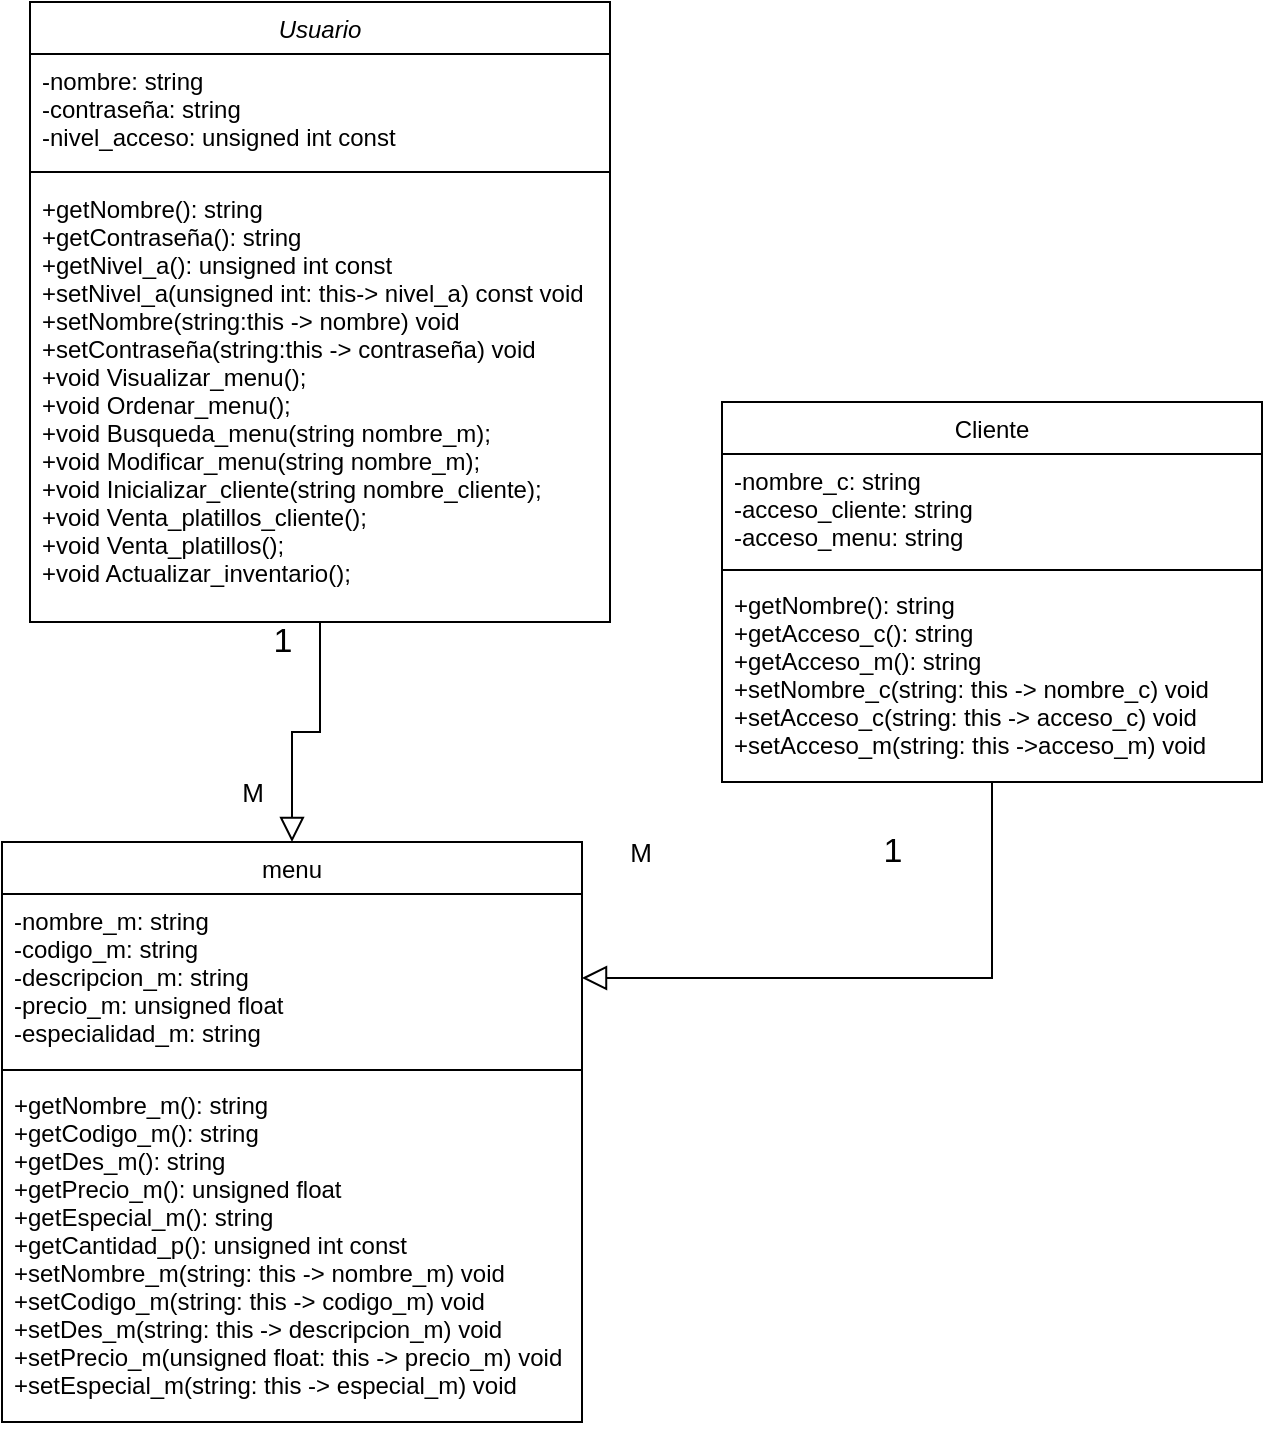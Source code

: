 <mxfile version="20.8.10" type="device"><diagram id="C5RBs43oDa-KdzZeNtuy" name="Page-1"><mxGraphModel dx="282" dy="606" grid="1" gridSize="10" guides="1" tooltips="1" connect="1" arrows="1" fold="1" page="1" pageScale="1" pageWidth="827" pageHeight="1169" math="0" shadow="0"><root><mxCell id="WIyWlLk6GJQsqaUBKTNV-0"/><mxCell id="WIyWlLk6GJQsqaUBKTNV-1" parent="WIyWlLk6GJQsqaUBKTNV-0"/><mxCell id="zkfFHV4jXpPFQw0GAbJ--0" value="Usuario" style="swimlane;fontStyle=2;align=center;verticalAlign=top;childLayout=stackLayout;horizontal=1;startSize=26;horizontalStack=0;resizeParent=1;resizeLast=0;collapsible=1;marginBottom=0;rounded=0;shadow=0;strokeWidth=1;" parent="WIyWlLk6GJQsqaUBKTNV-1" vertex="1"><mxGeometry x="124" y="30" width="290" height="310" as="geometry"><mxRectangle x="230" y="140" width="160" height="26" as="alternateBounds"/></mxGeometry></mxCell><mxCell id="zkfFHV4jXpPFQw0GAbJ--1" value="-nombre: string&#10;-contraseña: string&#10;-nivel_acceso: unsigned int const&#10;&#10;" style="text;align=left;verticalAlign=top;spacingLeft=4;spacingRight=4;overflow=hidden;rotatable=0;points=[[0,0.5],[1,0.5]];portConstraint=eastwest;" parent="zkfFHV4jXpPFQw0GAbJ--0" vertex="1"><mxGeometry y="26" width="290" height="54" as="geometry"/></mxCell><mxCell id="zkfFHV4jXpPFQw0GAbJ--4" value="" style="line;html=1;strokeWidth=1;align=left;verticalAlign=middle;spacingTop=-1;spacingLeft=3;spacingRight=3;rotatable=0;labelPosition=right;points=[];portConstraint=eastwest;" parent="zkfFHV4jXpPFQw0GAbJ--0" vertex="1"><mxGeometry y="80" width="290" height="10" as="geometry"/></mxCell><mxCell id="zkfFHV4jXpPFQw0GAbJ--5" value="+getNombre(): string&#10;+getContraseña(): string&#10;+getNivel_a(): unsigned int const&#10;+setNivel_a(unsigned int: this-&gt; nivel_a) const void &#10;+setNombre(string:this -&gt; nombre) void&#10;+setContraseña(string:this -&gt; contraseña) void&#10;+void Visualizar_menu();&#10;+void Ordenar_menu();&#10;+void Busqueda_menu(string nombre_m);&#10;+void Modificar_menu(string nombre_m);&#10;+void Inicializar_cliente(string nombre_cliente);&#10;+void Venta_platillos_cliente();&#10;+void Venta_platillos();&#10;+void Actualizar_inventario();&#10;" style="text;align=left;verticalAlign=top;spacingLeft=4;spacingRight=4;overflow=hidden;rotatable=0;points=[[0,0.5],[1,0.5]];portConstraint=eastwest;" parent="zkfFHV4jXpPFQw0GAbJ--0" vertex="1"><mxGeometry y="90" width="290" height="220" as="geometry"/></mxCell><mxCell id="zkfFHV4jXpPFQw0GAbJ--6" value="menu" style="swimlane;fontStyle=0;align=center;verticalAlign=top;childLayout=stackLayout;horizontal=1;startSize=26;horizontalStack=0;resizeParent=1;resizeLast=0;collapsible=1;marginBottom=0;rounded=0;shadow=0;strokeWidth=1;" parent="WIyWlLk6GJQsqaUBKTNV-1" vertex="1"><mxGeometry x="110" y="450" width="290" height="290" as="geometry"><mxRectangle x="130" y="380" width="160" height="26" as="alternateBounds"/></mxGeometry></mxCell><mxCell id="zkfFHV4jXpPFQw0GAbJ--7" value="-nombre_m: string&#10;-codigo_m: string&#10;-descripcion_m: string&#10;-precio_m: unsigned float&#10;-especialidad_m: string&#10;" style="text;align=left;verticalAlign=top;spacingLeft=4;spacingRight=4;overflow=hidden;rotatable=0;points=[[0,0.5],[1,0.5]];portConstraint=eastwest;" parent="zkfFHV4jXpPFQw0GAbJ--6" vertex="1"><mxGeometry y="26" width="290" height="84" as="geometry"/></mxCell><mxCell id="zkfFHV4jXpPFQw0GAbJ--9" value="" style="line;html=1;strokeWidth=1;align=left;verticalAlign=middle;spacingTop=-1;spacingLeft=3;spacingRight=3;rotatable=0;labelPosition=right;points=[];portConstraint=eastwest;" parent="zkfFHV4jXpPFQw0GAbJ--6" vertex="1"><mxGeometry y="110" width="290" height="8" as="geometry"/></mxCell><mxCell id="zkfFHV4jXpPFQw0GAbJ--11" value="+getNombre_m(): string&#10;+getCodigo_m(): string&#10;+getDes_m(): string&#10;+getPrecio_m(): unsigned float&#10;+getEspecial_m(): string&#10;+getCantidad_p(): unsigned int const&#10;+setNombre_m(string: this -&gt; nombre_m) void &#10;+setCodigo_m(string: this -&gt; codigo_m) void&#10;+setDes_m(string: this -&gt; descripcion_m) void&#10;+setPrecio_m(unsigned float: this -&gt; precio_m) void&#10;+setEspecial_m(string: this -&gt; especial_m) void       " style="text;align=left;verticalAlign=top;spacingLeft=4;spacingRight=4;overflow=hidden;rotatable=0;points=[[0,0.5],[1,0.5]];portConstraint=eastwest;" parent="zkfFHV4jXpPFQw0GAbJ--6" vertex="1"><mxGeometry y="118" width="290" height="172" as="geometry"/></mxCell><mxCell id="zkfFHV4jXpPFQw0GAbJ--12" value="" style="endArrow=block;endSize=10;endFill=0;shadow=0;strokeWidth=1;rounded=0;edgeStyle=elbowEdgeStyle;elbow=vertical;strokeColor=default;" parent="WIyWlLk6GJQsqaUBKTNV-1" source="zkfFHV4jXpPFQw0GAbJ--0" target="zkfFHV4jXpPFQw0GAbJ--6" edge="1"><mxGeometry width="160" relative="1" as="geometry"><mxPoint x="200" y="203" as="sourcePoint"/><mxPoint x="200" y="203" as="targetPoint"/></mxGeometry></mxCell><mxCell id="zkfFHV4jXpPFQw0GAbJ--17" value="Cliente" style="swimlane;fontStyle=0;align=center;verticalAlign=top;childLayout=stackLayout;horizontal=1;startSize=26;horizontalStack=0;resizeParent=1;resizeLast=0;collapsible=1;marginBottom=0;rounded=0;shadow=0;strokeWidth=1;" parent="WIyWlLk6GJQsqaUBKTNV-1" vertex="1"><mxGeometry x="470" y="230" width="270" height="190" as="geometry"><mxRectangle x="550" y="140" width="160" height="26" as="alternateBounds"/></mxGeometry></mxCell><mxCell id="zkfFHV4jXpPFQw0GAbJ--21" value="-nombre_c: string&#10;-acceso_cliente: string&#10;-acceso_menu: string" style="text;align=left;verticalAlign=top;spacingLeft=4;spacingRight=4;overflow=hidden;rotatable=0;points=[[0,0.5],[1,0.5]];portConstraint=eastwest;rounded=0;shadow=0;html=0;" parent="zkfFHV4jXpPFQw0GAbJ--17" vertex="1"><mxGeometry y="26" width="270" height="54" as="geometry"/></mxCell><mxCell id="zkfFHV4jXpPFQw0GAbJ--23" value="" style="line;html=1;strokeWidth=1;align=left;verticalAlign=middle;spacingTop=-1;spacingLeft=3;spacingRight=3;rotatable=0;labelPosition=right;points=[];portConstraint=eastwest;" parent="zkfFHV4jXpPFQw0GAbJ--17" vertex="1"><mxGeometry y="80" width="270" height="8" as="geometry"/></mxCell><mxCell id="zkfFHV4jXpPFQw0GAbJ--24" value="+getNombre(): string&#10;+getAcceso_c(): string&#10;+getAcceso_m(): string&#10;+setNombre_c(string: this -&gt; nombre_c) void&#10;+setAcceso_c(string: this -&gt; acceso_c) void&#10;+setAcceso_m(string: this -&gt;acceso_m) void" style="text;align=left;verticalAlign=top;spacingLeft=4;spacingRight=4;overflow=hidden;rotatable=0;points=[[0,0.5],[1,0.5]];portConstraint=eastwest;" parent="zkfFHV4jXpPFQw0GAbJ--17" vertex="1"><mxGeometry y="88" width="270" height="92" as="geometry"/></mxCell><mxCell id="gHRTnPIW0xdIoWrprAOp-3" value="" style="endArrow=block;endSize=10;endFill=0;shadow=0;strokeWidth=1;rounded=0;edgeStyle=elbowEdgeStyle;elbow=vertical;strokeColor=default;exitX=0.5;exitY=1;exitDx=0;exitDy=0;entryX=1;entryY=0.5;entryDx=0;entryDy=0;" parent="WIyWlLk6GJQsqaUBKTNV-1" source="zkfFHV4jXpPFQw0GAbJ--17" target="zkfFHV4jXpPFQw0GAbJ--7" edge="1"><mxGeometry width="160" relative="1" as="geometry"><mxPoint x="265" y="460" as="sourcePoint"/><mxPoint x="279" y="350" as="targetPoint"/><Array as="points"><mxPoint x="520" y="518"/></Array></mxGeometry></mxCell><mxCell id="6-09EMFdZbKafeGVGBMV-1" value="&lt;font style=&quot;font-size: 17px;&quot;&gt;1&lt;/font&gt;" style="text;html=1;align=center;verticalAlign=middle;resizable=0;points=[];autosize=1;strokeColor=none;fillColor=none;" vertex="1" parent="WIyWlLk6GJQsqaUBKTNV-1"><mxGeometry x="235" y="335" width="30" height="30" as="geometry"/></mxCell><mxCell id="6-09EMFdZbKafeGVGBMV-2" value="&lt;font style=&quot;font-size: 17px;&quot;&gt;1&lt;/font&gt;" style="text;html=1;align=center;verticalAlign=middle;resizable=0;points=[];autosize=1;strokeColor=none;fillColor=none;" vertex="1" parent="WIyWlLk6GJQsqaUBKTNV-1"><mxGeometry x="540" y="440" width="30" height="30" as="geometry"/></mxCell><mxCell id="6-09EMFdZbKafeGVGBMV-3" value="&lt;font style=&quot;font-size: 13px;&quot;&gt;M&lt;/font&gt;" style="text;html=1;align=center;verticalAlign=middle;resizable=0;points=[];autosize=1;strokeColor=none;fillColor=none;" vertex="1" parent="WIyWlLk6GJQsqaUBKTNV-1"><mxGeometry x="220" y="410" width="30" height="30" as="geometry"/></mxCell><mxCell id="6-09EMFdZbKafeGVGBMV-4" value="&lt;font style=&quot;font-size: 13px;&quot;&gt;M&lt;/font&gt;" style="text;html=1;align=center;verticalAlign=middle;resizable=0;points=[];autosize=1;strokeColor=none;fillColor=none;" vertex="1" parent="WIyWlLk6GJQsqaUBKTNV-1"><mxGeometry x="414" y="440" width="30" height="30" as="geometry"/></mxCell></root></mxGraphModel></diagram></mxfile>